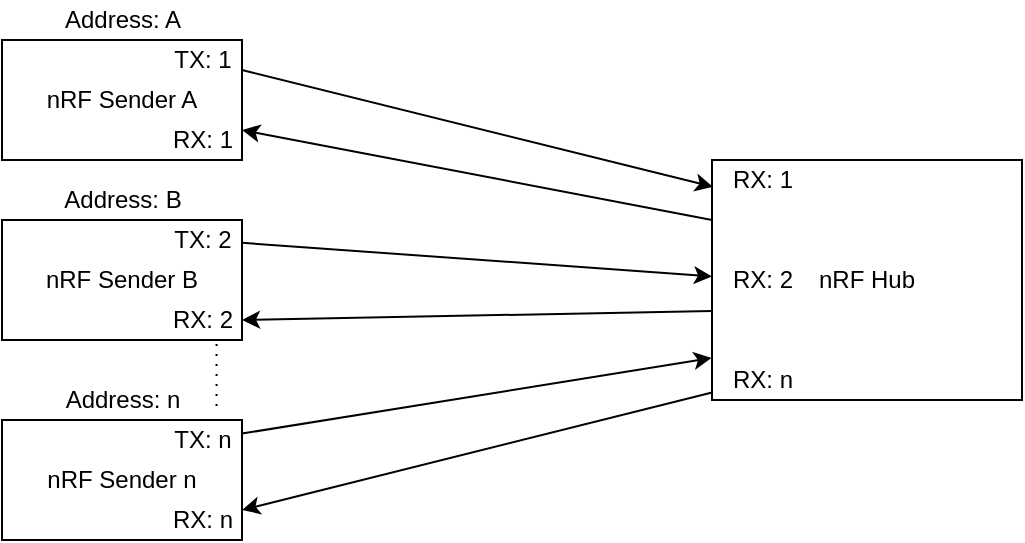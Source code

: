 <mxfile version="14.7.7" type="github">
  <diagram id="A4IyuPG652XMWRJrlPqJ" name="Page-1">
    <mxGraphModel dx="2017" dy="769" grid="1" gridSize="10" guides="1" tooltips="1" connect="1" arrows="1" fold="1" page="1" pageScale="1" pageWidth="850" pageHeight="1100" math="0" shadow="0">
      <root>
        <mxCell id="0" />
        <mxCell id="1" parent="0" />
        <mxCell id="AMxbkQby5Cz6vdSXOQPv-2" value="nRF Sender A" style="rounded=0;whiteSpace=wrap;html=1;align=center;" parent="1" vertex="1">
          <mxGeometry x="70" y="80" width="120" height="60" as="geometry" />
        </mxCell>
        <mxCell id="AMxbkQby5Cz6vdSXOQPv-3" value="Address: A" style="text;html=1;align=center;verticalAlign=middle;resizable=0;points=[];autosize=1;strokeColor=none;" parent="1" vertex="1">
          <mxGeometry x="95" y="60" width="70" height="20" as="geometry" />
        </mxCell>
        <mxCell id="xbEQKNHG6fYIvZJpdzs0-14" style="rounded=0;orthogonalLoop=1;jettySize=auto;html=1;entryX=0.011;entryY=0.672;entryDx=0;entryDy=0;entryPerimeter=0;endArrow=classic;endFill=1;" parent="1" source="AMxbkQby5Cz6vdSXOQPv-9" target="xbEQKNHG6fYIvZJpdzs0-11" edge="1">
          <mxGeometry relative="1" as="geometry" />
        </mxCell>
        <mxCell id="AMxbkQby5Cz6vdSXOQPv-9" value="TX: 1" style="text;html=1;align=center;verticalAlign=middle;resizable=0;points=[];autosize=1;strokeColor=none;" parent="1" vertex="1">
          <mxGeometry x="150" y="80" width="40" height="20" as="geometry" />
        </mxCell>
        <mxCell id="AMxbkQby5Cz6vdSXOQPv-10" value="RX: 1" style="text;html=1;align=center;verticalAlign=middle;resizable=0;points=[];autosize=1;strokeColor=none;" parent="1" vertex="1">
          <mxGeometry x="145" y="120" width="50" height="20" as="geometry" />
        </mxCell>
        <mxCell id="xbEQKNHG6fYIvZJpdzs0-3" style="edgeStyle=orthogonalEdgeStyle;rounded=0;orthogonalLoop=1;jettySize=auto;html=1;exitX=0.894;exitY=1.034;exitDx=0;exitDy=0;entryX=0.894;entryY=-0.057;entryDx=0;entryDy=0;endArrow=none;endFill=0;dashed=1;dashPattern=1 4;exitPerimeter=0;entryPerimeter=0;" parent="1" source="xbEQKNHG6fYIvZJpdzs0-1" target="xbEQKNHG6fYIvZJpdzs0-2" edge="1">
          <mxGeometry relative="1" as="geometry" />
        </mxCell>
        <mxCell id="xbEQKNHG6fYIvZJpdzs0-1" value="nRF Sender B" style="rounded=0;whiteSpace=wrap;html=1;align=center;" parent="1" vertex="1">
          <mxGeometry x="70" y="170" width="120" height="60" as="geometry" />
        </mxCell>
        <mxCell id="xbEQKNHG6fYIvZJpdzs0-2" value="nRF Sender n" style="rounded=0;whiteSpace=wrap;html=1;align=center;" parent="1" vertex="1">
          <mxGeometry x="70" y="270" width="120" height="60" as="geometry" />
        </mxCell>
        <mxCell id="xbEQKNHG6fYIvZJpdzs0-16" style="edgeStyle=none;rounded=0;orthogonalLoop=1;jettySize=auto;html=1;endArrow=classic;endFill=1;" parent="1" source="xbEQKNHG6fYIvZJpdzs0-4" target="xbEQKNHG6fYIvZJpdzs0-12" edge="1">
          <mxGeometry relative="1" as="geometry" />
        </mxCell>
        <mxCell id="xbEQKNHG6fYIvZJpdzs0-4" value="TX: 2" style="text;html=1;align=center;verticalAlign=middle;resizable=0;points=[];autosize=1;strokeColor=none;" parent="1" vertex="1">
          <mxGeometry x="150" y="170" width="40" height="20" as="geometry" />
        </mxCell>
        <mxCell id="xbEQKNHG6fYIvZJpdzs0-5" value="RX: 2" style="text;html=1;align=center;verticalAlign=middle;resizable=0;points=[];autosize=1;strokeColor=none;" parent="1" vertex="1">
          <mxGeometry x="145" y="210" width="50" height="20" as="geometry" />
        </mxCell>
        <mxCell id="xbEQKNHG6fYIvZJpdzs0-18" style="edgeStyle=none;rounded=0;orthogonalLoop=1;jettySize=auto;html=1;entryX=-0.003;entryY=-0.052;entryDx=0;entryDy=0;entryPerimeter=0;endArrow=classic;endFill=1;" parent="1" source="xbEQKNHG6fYIvZJpdzs0-6" target="xbEQKNHG6fYIvZJpdzs0-13" edge="1">
          <mxGeometry relative="1" as="geometry" />
        </mxCell>
        <mxCell id="xbEQKNHG6fYIvZJpdzs0-6" value="TX: n" style="text;html=1;align=center;verticalAlign=middle;resizable=0;points=[];autosize=1;strokeColor=none;" parent="1" vertex="1">
          <mxGeometry x="150" y="270" width="40" height="20" as="geometry" />
        </mxCell>
        <mxCell id="xbEQKNHG6fYIvZJpdzs0-7" value="RX: n" style="text;html=1;align=center;verticalAlign=middle;resizable=0;points=[];autosize=1;strokeColor=none;" parent="1" vertex="1">
          <mxGeometry x="145" y="310" width="50" height="20" as="geometry" />
        </mxCell>
        <mxCell id="xbEQKNHG6fYIvZJpdzs0-8" value="Address: B" style="text;html=1;align=center;verticalAlign=middle;resizable=0;points=[];autosize=1;strokeColor=none;" parent="1" vertex="1">
          <mxGeometry x="95" y="150" width="70" height="20" as="geometry" />
        </mxCell>
        <mxCell id="xbEQKNHG6fYIvZJpdzs0-9" value="Address: n" style="text;html=1;align=center;verticalAlign=middle;resizable=0;points=[];autosize=1;strokeColor=none;" parent="1" vertex="1">
          <mxGeometry x="95" y="250" width="70" height="20" as="geometry" />
        </mxCell>
        <mxCell id="xbEQKNHG6fYIvZJpdzs0-15" style="edgeStyle=none;rounded=0;orthogonalLoop=1;jettySize=auto;html=1;exitX=0;exitY=0.25;exitDx=0;exitDy=0;entryX=1;entryY=0.75;entryDx=0;entryDy=0;endArrow=classic;endFill=1;" parent="1" source="xbEQKNHG6fYIvZJpdzs0-10" target="AMxbkQby5Cz6vdSXOQPv-2" edge="1">
          <mxGeometry relative="1" as="geometry" />
        </mxCell>
        <mxCell id="xbEQKNHG6fYIvZJpdzs0-17" style="edgeStyle=none;rounded=0;orthogonalLoop=1;jettySize=auto;html=1;exitX=-0.001;exitY=0.629;exitDx=0;exitDy=0;endArrow=classic;endFill=1;exitPerimeter=0;" parent="1" source="xbEQKNHG6fYIvZJpdzs0-10" edge="1">
          <mxGeometry relative="1" as="geometry">
            <mxPoint x="190" y="220" as="targetPoint" />
          </mxGeometry>
        </mxCell>
        <mxCell id="xbEQKNHG6fYIvZJpdzs0-10" value="nRF Hub" style="rounded=0;whiteSpace=wrap;html=1;" parent="1" vertex="1">
          <mxGeometry x="425" y="140" width="155" height="120" as="geometry" />
        </mxCell>
        <mxCell id="xbEQKNHG6fYIvZJpdzs0-11" value="RX: 1" style="text;html=1;align=center;verticalAlign=middle;resizable=0;points=[];autosize=1;strokeColor=none;" parent="1" vertex="1">
          <mxGeometry x="425" y="140" width="50" height="20" as="geometry" />
        </mxCell>
        <mxCell id="xbEQKNHG6fYIvZJpdzs0-12" value="RX: 2" style="text;html=1;align=center;verticalAlign=middle;resizable=0;points=[];autosize=1;strokeColor=none;" parent="1" vertex="1">
          <mxGeometry x="425" y="190" width="50" height="20" as="geometry" />
        </mxCell>
        <mxCell id="xbEQKNHG6fYIvZJpdzs0-19" style="edgeStyle=none;rounded=0;orthogonalLoop=1;jettySize=auto;html=1;endArrow=classic;endFill=1;entryX=1;entryY=0.75;entryDx=0;entryDy=0;" parent="1" source="xbEQKNHG6fYIvZJpdzs0-13" target="xbEQKNHG6fYIvZJpdzs0-2" edge="1">
          <mxGeometry relative="1" as="geometry" />
        </mxCell>
        <mxCell id="xbEQKNHG6fYIvZJpdzs0-13" value="RX: n" style="text;html=1;align=center;verticalAlign=middle;resizable=0;points=[];autosize=1;strokeColor=none;" parent="1" vertex="1">
          <mxGeometry x="425" y="240" width="50" height="20" as="geometry" />
        </mxCell>
      </root>
    </mxGraphModel>
  </diagram>
</mxfile>
